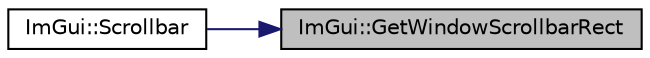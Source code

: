 digraph "ImGui::GetWindowScrollbarRect"
{
 // LATEX_PDF_SIZE
  edge [fontname="Helvetica",fontsize="10",labelfontname="Helvetica",labelfontsize="10"];
  node [fontname="Helvetica",fontsize="10",shape=record];
  rankdir="RL";
  Node1 [label="ImGui::GetWindowScrollbarRect",height=0.2,width=0.4,color="black", fillcolor="grey75", style="filled", fontcolor="black",tooltip=" "];
  Node1 -> Node2 [dir="back",color="midnightblue",fontsize="10",style="solid",fontname="Helvetica"];
  Node2 [label="ImGui::Scrollbar",height=0.2,width=0.4,color="black", fillcolor="white", style="filled",URL="$namespace_im_gui.html#a54a5006faded850f626ab20bd34aea9e",tooltip=" "];
}
